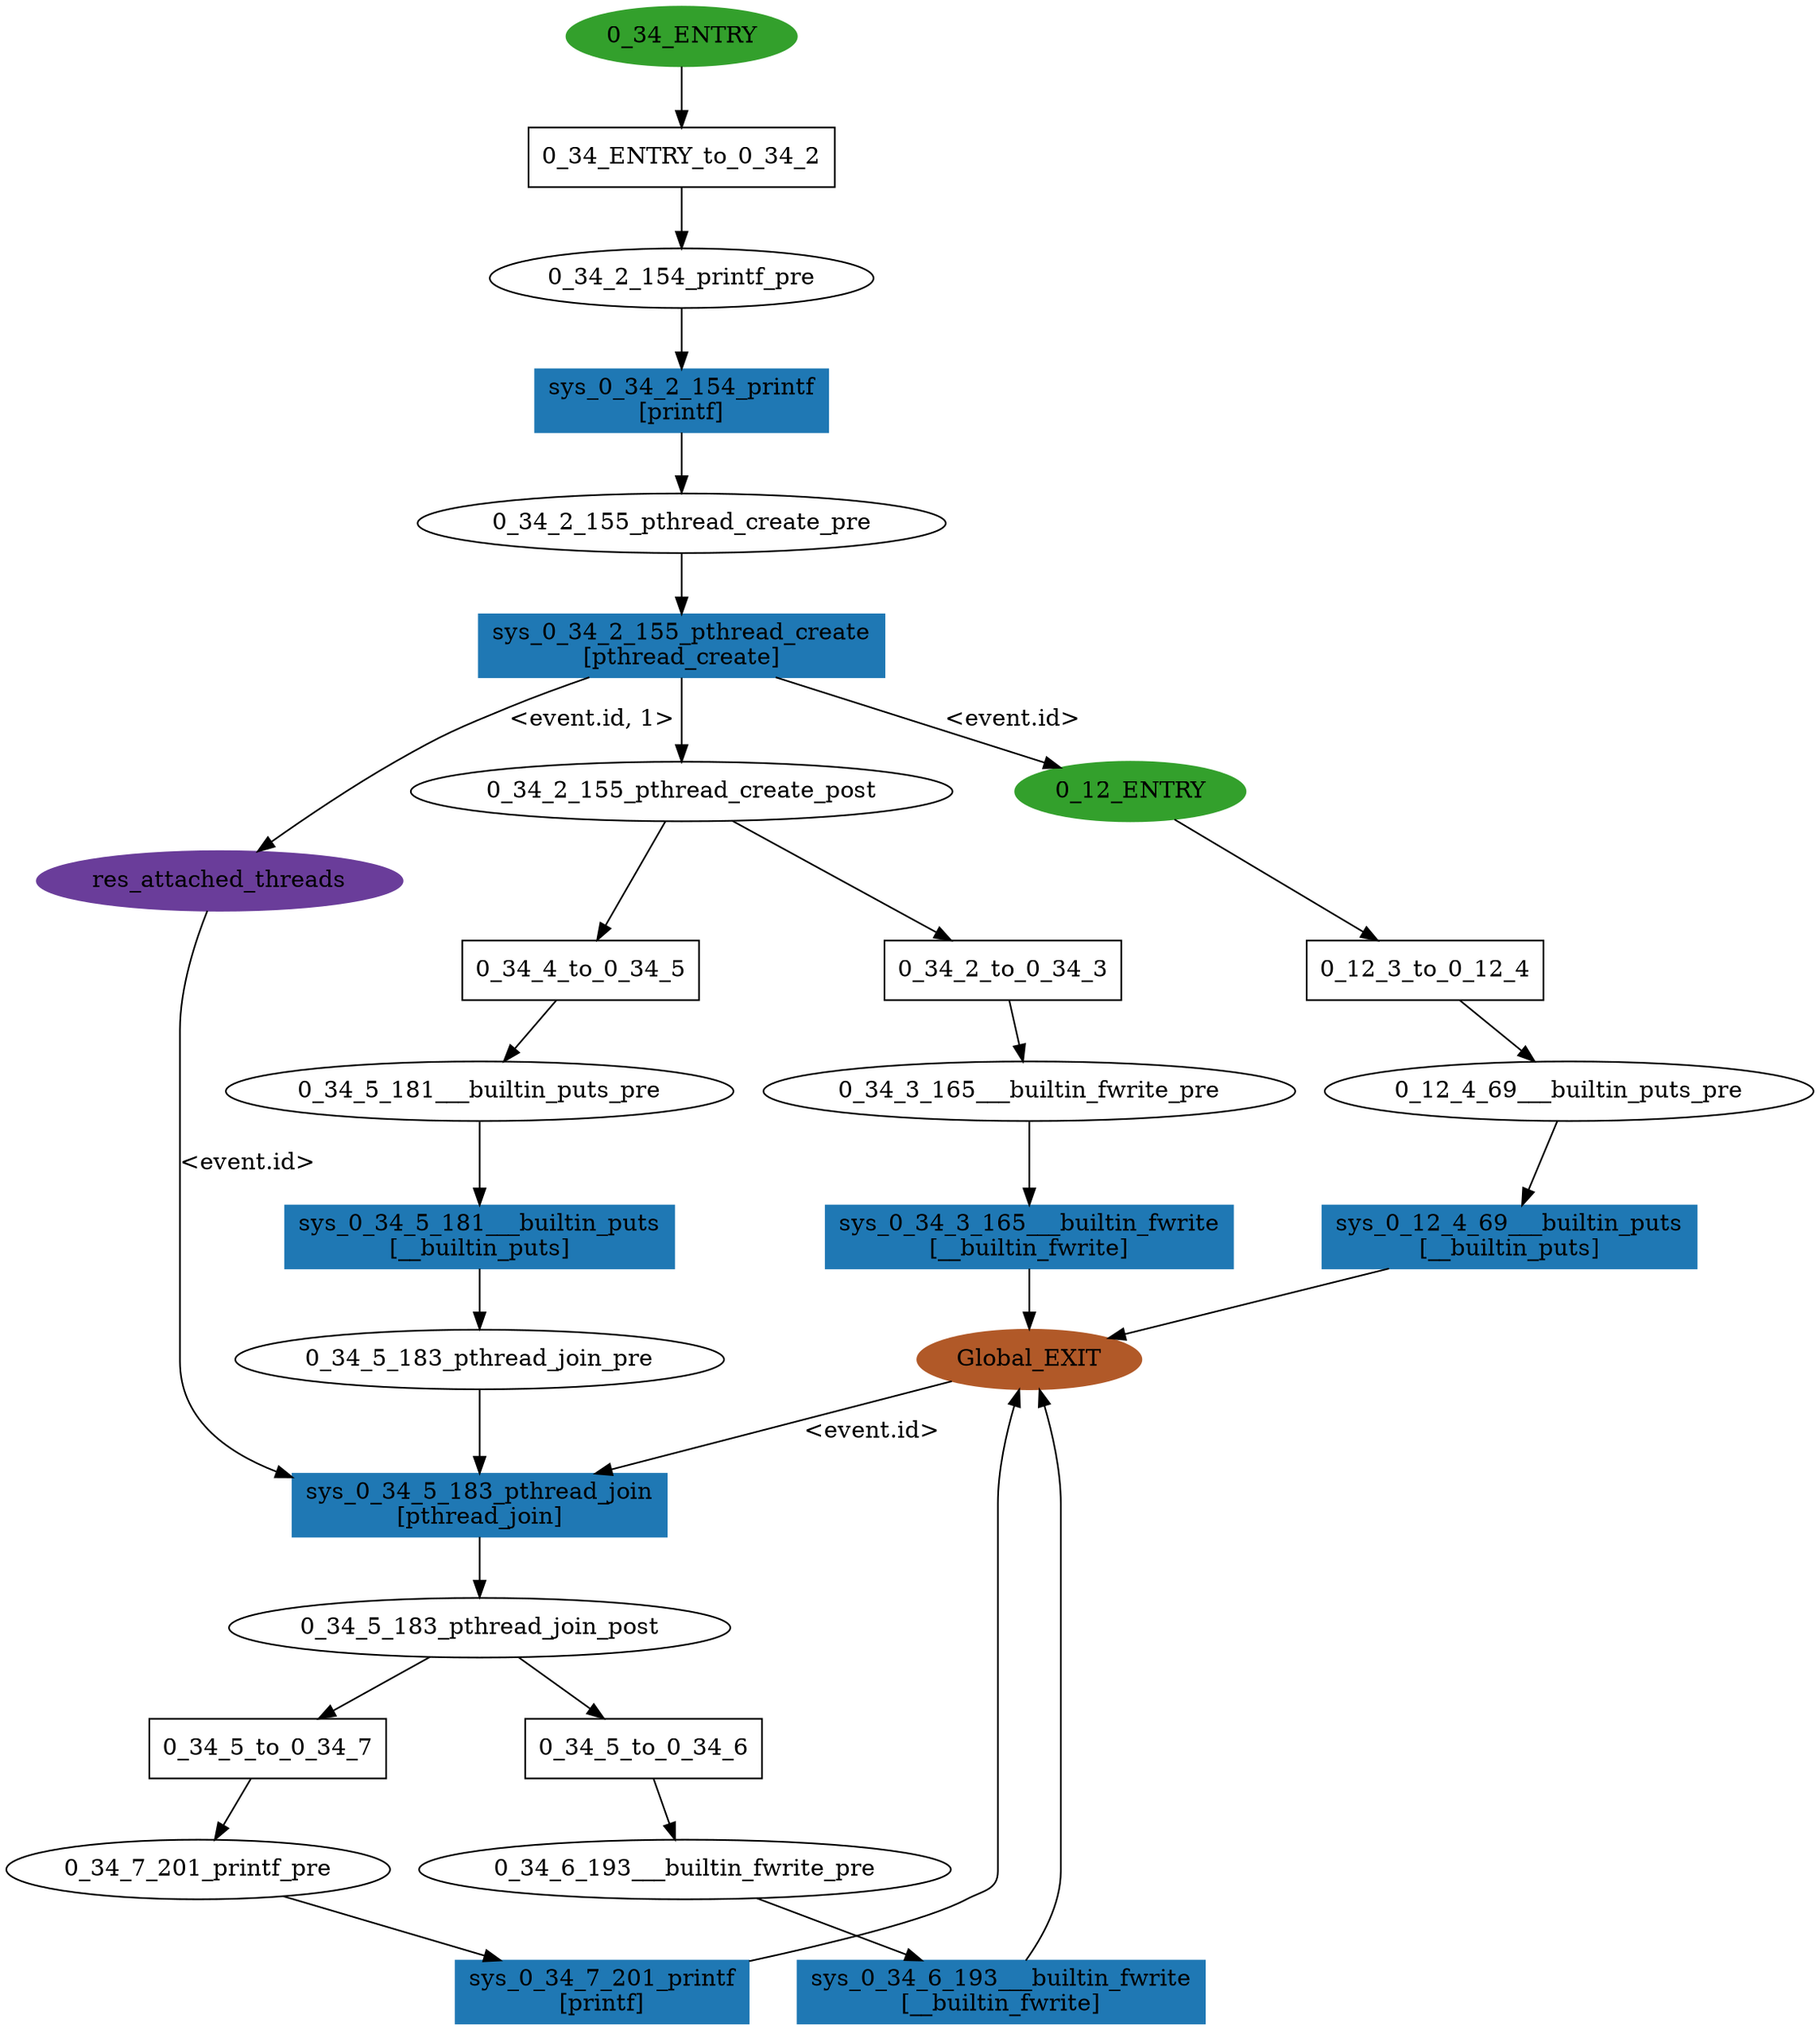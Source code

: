digraph model { 
compound=true; 
node  [style="filled", colorscheme="paired12"];  "0_12_4_69___builtin_puts_pre" [shape=ellipse, style=""];
  "0_12_ENTRY" [shape=ellipse, color=4, style=filled];
  "0_34_ENTRY" [shape=ellipse, color=4, style=filled];
  "0_34_5_183_pthread_join_pre" [shape=ellipse, style=""];
  "0_34_7_201_printf_pre" [shape=ellipse, style=""];
  "0_34_3_165___builtin_fwrite_pre" [shape=ellipse, style=""];
  "res_attached_threads" [shape=ellipse, color=10, style=filled];
  "0_34_5_183_pthread_join_post" [shape=ellipse, style=""];
  "0_34_2_155_pthread_create_pre" [shape=ellipse, style=""];
  "0_34_2_155_pthread_create_post" [shape=ellipse, style=""];
  "0_34_2_154_printf_pre" [shape=ellipse, style=""];
  "0_34_5_181___builtin_puts_pre" [shape=ellipse, style=""];
  "Global_EXIT" [shape=ellipse, color=12, style=filled];
  "0_34_6_193___builtin_fwrite_pre" [shape=ellipse, style=""];
  "0_34_5_to_0_34_7" [shape=box, style=""];
  "0_34_5_to_0_34_7" [label="0_34_5_to_0_34_7\n"];
  "0_34_4_to_0_34_5" [shape=box, style=""];
  "0_34_4_to_0_34_5" [label="0_34_4_to_0_34_5\n"];
  "0_34_5_to_0_34_6" [shape=box, style=""];
  "0_34_5_to_0_34_6" [label="0_34_5_to_0_34_6\n"];
  "sys_0_34_7_201_printf" [shape=box, style=""];
  "sys_0_34_7_201_printf" [color=2, style=filled];
  "sys_0_34_7_201_printf" [label="sys_0_34_7_201_printf\n[printf]"];
  "sys_0_34_2_154_printf" [shape=box, style=""];
  "sys_0_34_2_154_printf" [color=2, style=filled];
  "sys_0_34_2_154_printf" [label="sys_0_34_2_154_printf\n[printf]"];
  "sys_0_34_5_181___builtin_puts" [shape=box, style=""];
  "sys_0_34_5_181___builtin_puts" [color=2, style=filled];
  "sys_0_34_5_181___builtin_puts" [label="sys_0_34_5_181___builtin_puts\n[__builtin_puts]"];
  "sys_0_34_3_165___builtin_fwrite" [shape=box, style=""];
  "sys_0_34_3_165___builtin_fwrite" [color=2, style=filled];
  "sys_0_34_3_165___builtin_fwrite" [label="sys_0_34_3_165___builtin_fwrite\n[__builtin_fwrite]"];
  "sys_0_34_2_155_pthread_create" [shape=box, style=""];
  "sys_0_34_2_155_pthread_create" [color=2, style=filled];
  "sys_0_34_2_155_pthread_create" [label="sys_0_34_2_155_pthread_create\n[pthread_create]"];
  "0_12_3_to_0_12_4" [shape=box, style=""];
  "0_12_3_to_0_12_4" [label="0_12_3_to_0_12_4\n"];
  "sys_0_34_6_193___builtin_fwrite" [shape=box, style=""];
  "sys_0_34_6_193___builtin_fwrite" [color=2, style=filled];
  "sys_0_34_6_193___builtin_fwrite" [label="sys_0_34_6_193___builtin_fwrite\n[__builtin_fwrite]"];
  "0_34_ENTRY_to_0_34_2" [shape=box, style=""];
  "0_34_ENTRY_to_0_34_2" [label="0_34_ENTRY_to_0_34_2\n"];
  "sys_0_34_5_183_pthread_join" [shape=box, style=""];
  "sys_0_34_5_183_pthread_join" [color=2, style=filled];
  "sys_0_34_5_183_pthread_join" [label="sys_0_34_5_183_pthread_join\n[pthread_join]"];
  "0_34_2_to_0_34_3" [shape=box, style=""];
  "0_34_2_to_0_34_3" [label="0_34_2_to_0_34_3\n"];
  "sys_0_12_4_69___builtin_puts" [shape=box, style=""];
  "sys_0_12_4_69___builtin_puts" [color=2, style=filled];
  "sys_0_12_4_69___builtin_puts" [label="sys_0_12_4_69___builtin_puts\n[__builtin_puts]"];
  "0_34_6_193___builtin_fwrite_pre" -> "sys_0_34_6_193___builtin_fwrite" [label="", arrowhead="normal"];
  "sys_0_34_7_201_printf" -> "Global_EXIT" [label="", arrowhead="normal"];
  "0_12_4_69___builtin_puts_pre" -> "sys_0_12_4_69___builtin_puts" [label="", arrowhead="normal"];
  "0_34_4_to_0_34_5" -> "0_34_5_181___builtin_puts_pre" [label="", arrowhead="normal"];
  "0_34_7_201_printf_pre" -> "sys_0_34_7_201_printf" [label="", arrowhead="normal"];
  "0_34_5_to_0_34_6" -> "0_34_6_193___builtin_fwrite_pre" [label="", arrowhead="normal"];
  "sys_0_34_2_155_pthread_create" -> "res_attached_threads" [label="<event.id, 1>", arrowhead="normal"];
  "0_34_2_155_pthread_create_post" -> "0_34_4_to_0_34_5" [label="", arrowhead="normal"];
  "0_34_5_183_pthread_join_post" -> "0_34_5_to_0_34_6" [label="", arrowhead="normal"];
  "0_34_5_183_pthread_join_post" -> "0_34_5_to_0_34_7" [label="", arrowhead="normal"];
  "0_34_ENTRY_to_0_34_2" -> "0_34_2_154_printf_pre" [label="", arrowhead="normal"];
  "0_34_2_155_pthread_create_post" -> "0_34_2_to_0_34_3" [label="", arrowhead="normal"];
  "0_34_5_181___builtin_puts_pre" -> "sys_0_34_5_181___builtin_puts" [label="", arrowhead="normal"];
  "Global_EXIT" -> "sys_0_34_5_183_pthread_join" [label="<event.id>", arrowhead="normal"];
  "0_12_3_to_0_12_4" -> "0_12_4_69___builtin_puts_pre" [label="", arrowhead="normal"];
  "sys_0_34_2_154_printf" -> "0_34_2_155_pthread_create_pre" [label="", arrowhead="normal"];
  "0_34_2_to_0_34_3" -> "0_34_3_165___builtin_fwrite_pre" [label="", arrowhead="normal"];
  "0_34_2_155_pthread_create_pre" -> "sys_0_34_2_155_pthread_create" [label="", arrowhead="normal"];
  "0_34_ENTRY" -> "0_34_ENTRY_to_0_34_2" [label="", arrowhead="normal"];
  "0_12_ENTRY" -> "0_12_3_to_0_12_4" [label="", arrowhead="normal"];
  "sys_0_34_2_155_pthread_create" -> "0_34_2_155_pthread_create_post" [label="", arrowhead="normal"];
  "sys_0_34_2_155_pthread_create" -> "0_12_ENTRY" [label="<event.id>", arrowhead="normal"];
  "sys_0_34_5_183_pthread_join" -> "0_34_5_183_pthread_join_post" [label="", arrowhead="normal"];
  "sys_0_34_3_165___builtin_fwrite" -> "Global_EXIT" [label="", arrowhead="normal"];
  "sys_0_12_4_69___builtin_puts" -> "Global_EXIT" [label="", arrowhead="normal"];
  "sys_0_34_6_193___builtin_fwrite" -> "Global_EXIT" [label="", arrowhead="normal"];
  "res_attached_threads" -> "sys_0_34_5_183_pthread_join" [label="<event.id>", arrowhead="normal"];
  "0_34_5_to_0_34_7" -> "0_34_7_201_printf_pre" [label="", arrowhead="normal"];
  "0_34_2_154_printf_pre" -> "sys_0_34_2_154_printf" [label="", arrowhead="normal"];
  "sys_0_34_5_181___builtin_puts" -> "0_34_5_183_pthread_join_pre" [label="", arrowhead="normal"];
  "0_34_3_165___builtin_fwrite_pre" -> "sys_0_34_3_165___builtin_fwrite" [label="", arrowhead="normal"];
  "0_34_5_183_pthread_join_pre" -> "sys_0_34_5_183_pthread_join" [label="", arrowhead="normal"];
}
